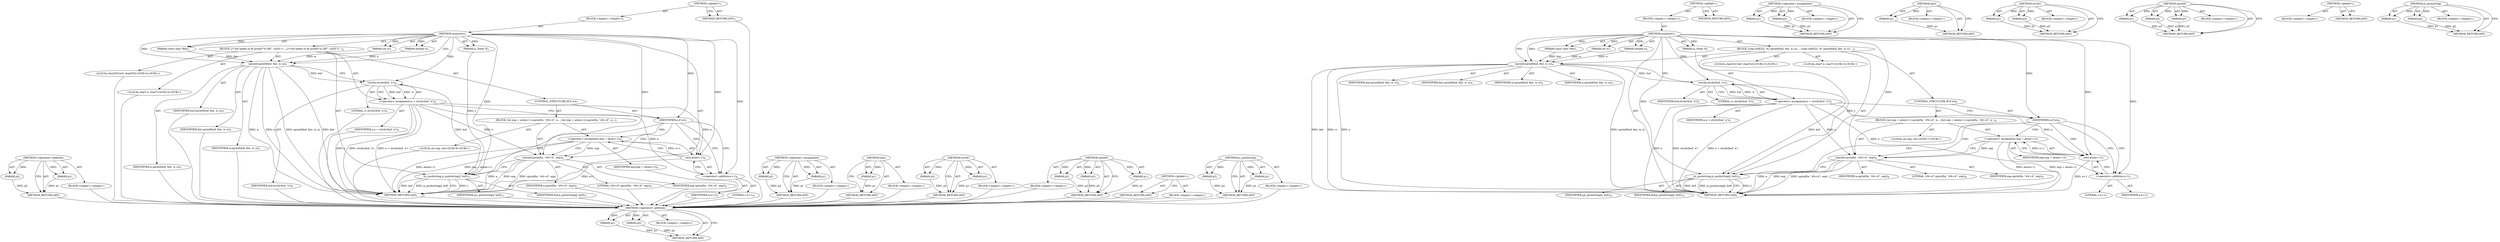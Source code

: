 digraph "js_pushstring" {
vulnerable_92 [label=<(METHOD,&lt;operator&gt;.addition)>];
vulnerable_93 [label=<(PARAM,p1)>];
vulnerable_94 [label=<(PARAM,p2)>];
vulnerable_95 [label=<(BLOCK,&lt;empty&gt;,&lt;empty&gt;)>];
vulnerable_96 [label=<(METHOD_RETURN,ANY)>];
vulnerable_6 [label=<(METHOD,&lt;global&gt;)<SUB>1</SUB>>];
vulnerable_7 [label=<(BLOCK,&lt;empty&gt;,&lt;empty&gt;)<SUB>1</SUB>>];
vulnerable_8 [label=<(METHOD,numtostr)<SUB>1</SUB>>];
vulnerable_9 [label=<(PARAM,js_State *J)<SUB>1</SUB>>];
vulnerable_10 [label=<(PARAM,const char *fmt)<SUB>1</SUB>>];
vulnerable_11 [label=<(PARAM,int w)<SUB>1</SUB>>];
vulnerable_12 [label=<(PARAM,double n)<SUB>1</SUB>>];
vulnerable_13 [label=<(BLOCK,{
	char buf[32], *e;
 	sprintf(buf, fmt, w, n);...,{
	char buf[32], *e;
 	sprintf(buf, fmt, w, n);...)<SUB>2</SUB>>];
vulnerable_14 [label="<(LOCAL,char[32] buf: char[32])<SUB>3</SUB>>"];
vulnerable_15 [label="<(LOCAL,char* e: char*)<SUB>3</SUB>>"];
vulnerable_16 [label=<(sprintf,sprintf(buf, fmt, w, n))<SUB>4</SUB>>];
vulnerable_17 [label=<(IDENTIFIER,buf,sprintf(buf, fmt, w, n))<SUB>4</SUB>>];
vulnerable_18 [label=<(IDENTIFIER,fmt,sprintf(buf, fmt, w, n))<SUB>4</SUB>>];
vulnerable_19 [label=<(IDENTIFIER,w,sprintf(buf, fmt, w, n))<SUB>4</SUB>>];
vulnerable_20 [label=<(IDENTIFIER,n,sprintf(buf, fmt, w, n))<SUB>4</SUB>>];
vulnerable_21 [label=<(&lt;operator&gt;.assignment,e = strchr(buf, 'e'))<SUB>5</SUB>>];
vulnerable_22 [label=<(IDENTIFIER,e,e = strchr(buf, 'e'))<SUB>5</SUB>>];
vulnerable_23 [label=<(strchr,strchr(buf, 'e'))<SUB>5</SUB>>];
vulnerable_24 [label=<(IDENTIFIER,buf,strchr(buf, 'e'))<SUB>5</SUB>>];
vulnerable_25 [label=<(LITERAL,'e',strchr(buf, 'e'))<SUB>5</SUB>>];
vulnerable_26 [label=<(CONTROL_STRUCTURE,IF,if (e))<SUB>6</SUB>>];
vulnerable_27 [label=<(IDENTIFIER,e,if (e))<SUB>6</SUB>>];
vulnerable_28 [label=<(BLOCK,{
		int exp = atoi(e+1);
		sprintf(e, &quot;e%+d&quot;, e...,{
		int exp = atoi(e+1);
		sprintf(e, &quot;e%+d&quot;, e...)<SUB>6</SUB>>];
vulnerable_29 [label="<(LOCAL,int exp: int)<SUB>7</SUB>>"];
vulnerable_30 [label=<(&lt;operator&gt;.assignment,exp = atoi(e+1))<SUB>7</SUB>>];
vulnerable_31 [label=<(IDENTIFIER,exp,exp = atoi(e+1))<SUB>7</SUB>>];
vulnerable_32 [label=<(atoi,atoi(e+1))<SUB>7</SUB>>];
vulnerable_33 [label=<(&lt;operator&gt;.addition,e+1)<SUB>7</SUB>>];
vulnerable_34 [label=<(IDENTIFIER,e,e+1)<SUB>7</SUB>>];
vulnerable_35 [label=<(LITERAL,1,e+1)<SUB>7</SUB>>];
vulnerable_36 [label=<(sprintf,sprintf(e, &quot;e%+d&quot;, exp))<SUB>8</SUB>>];
vulnerable_37 [label=<(IDENTIFIER,e,sprintf(e, &quot;e%+d&quot;, exp))<SUB>8</SUB>>];
vulnerable_38 [label=<(LITERAL,&quot;e%+d&quot;,sprintf(e, &quot;e%+d&quot;, exp))<SUB>8</SUB>>];
vulnerable_39 [label=<(IDENTIFIER,exp,sprintf(e, &quot;e%+d&quot;, exp))<SUB>8</SUB>>];
vulnerable_40 [label=<(js_pushstring,js_pushstring(J, buf))<SUB>10</SUB>>];
vulnerable_41 [label=<(IDENTIFIER,J,js_pushstring(J, buf))<SUB>10</SUB>>];
vulnerable_42 [label=<(IDENTIFIER,buf,js_pushstring(J, buf))<SUB>10</SUB>>];
vulnerable_43 [label=<(METHOD_RETURN,void)<SUB>1</SUB>>];
vulnerable_45 [label=<(METHOD_RETURN,ANY)<SUB>1</SUB>>];
vulnerable_78 [label=<(METHOD,&lt;operator&gt;.assignment)>];
vulnerable_79 [label=<(PARAM,p1)>];
vulnerable_80 [label=<(PARAM,p2)>];
vulnerable_81 [label=<(BLOCK,&lt;empty&gt;,&lt;empty&gt;)>];
vulnerable_82 [label=<(METHOD_RETURN,ANY)>];
vulnerable_88 [label=<(METHOD,atoi)>];
vulnerable_89 [label=<(PARAM,p1)>];
vulnerable_90 [label=<(BLOCK,&lt;empty&gt;,&lt;empty&gt;)>];
vulnerable_91 [label=<(METHOD_RETURN,ANY)>];
vulnerable_83 [label=<(METHOD,strchr)>];
vulnerable_84 [label=<(PARAM,p1)>];
vulnerable_85 [label=<(PARAM,p2)>];
vulnerable_86 [label=<(BLOCK,&lt;empty&gt;,&lt;empty&gt;)>];
vulnerable_87 [label=<(METHOD_RETURN,ANY)>];
vulnerable_72 [label=<(METHOD,sprintf)>];
vulnerable_73 [label=<(PARAM,p1)>];
vulnerable_74 [label=<(PARAM,p2)>];
vulnerable_75 [label=<(PARAM,p3)>];
vulnerable_76 [label=<(BLOCK,&lt;empty&gt;,&lt;empty&gt;)>];
vulnerable_77 [label=<(METHOD_RETURN,ANY)>];
vulnerable_66 [label=<(METHOD,&lt;global&gt;)<SUB>1</SUB>>];
vulnerable_67 [label=<(BLOCK,&lt;empty&gt;,&lt;empty&gt;)>];
vulnerable_68 [label=<(METHOD_RETURN,ANY)>];
vulnerable_97 [label=<(METHOD,js_pushstring)>];
vulnerable_98 [label=<(PARAM,p1)>];
vulnerable_99 [label=<(PARAM,p2)>];
vulnerable_100 [label=<(BLOCK,&lt;empty&gt;,&lt;empty&gt;)>];
vulnerable_101 [label=<(METHOD_RETURN,ANY)>];
fixed_92 [label=<(METHOD,&lt;operator&gt;.addition)>];
fixed_93 [label=<(PARAM,p1)>];
fixed_94 [label=<(PARAM,p2)>];
fixed_95 [label=<(BLOCK,&lt;empty&gt;,&lt;empty&gt;)>];
fixed_96 [label=<(METHOD_RETURN,ANY)>];
fixed_6 [label=<(METHOD,&lt;global&gt;)<SUB>1</SUB>>];
fixed_7 [label=<(BLOCK,&lt;empty&gt;,&lt;empty&gt;)<SUB>1</SUB>>];
fixed_8 [label=<(METHOD,numtostr)<SUB>1</SUB>>];
fixed_9 [label=<(PARAM,js_State *J)<SUB>1</SUB>>];
fixed_10 [label=<(PARAM,const char *fmt)<SUB>1</SUB>>];
fixed_11 [label=<(PARAM,int w)<SUB>1</SUB>>];
fixed_12 [label=<(PARAM,double n)<SUB>1</SUB>>];
fixed_13 [label=<(BLOCK,{
	/* buf needs to fit printf(&quot;%.20f&quot;, 1e20) */...,{
	/* buf needs to fit printf(&quot;%.20f&quot;, 1e20) */...)<SUB>2</SUB>>];
fixed_14 [label="<(LOCAL,char[50] buf: char[50])<SUB>4</SUB>>"];
fixed_15 [label="<(LOCAL,char* e: char*)<SUB>4</SUB>>"];
fixed_16 [label=<(sprintf,sprintf(buf, fmt, w, n))<SUB>5</SUB>>];
fixed_17 [label=<(IDENTIFIER,buf,sprintf(buf, fmt, w, n))<SUB>5</SUB>>];
fixed_18 [label=<(IDENTIFIER,fmt,sprintf(buf, fmt, w, n))<SUB>5</SUB>>];
fixed_19 [label=<(IDENTIFIER,w,sprintf(buf, fmt, w, n))<SUB>5</SUB>>];
fixed_20 [label=<(IDENTIFIER,n,sprintf(buf, fmt, w, n))<SUB>5</SUB>>];
fixed_21 [label=<(&lt;operator&gt;.assignment,e = strchr(buf, 'e'))<SUB>6</SUB>>];
fixed_22 [label=<(IDENTIFIER,e,e = strchr(buf, 'e'))<SUB>6</SUB>>];
fixed_23 [label=<(strchr,strchr(buf, 'e'))<SUB>6</SUB>>];
fixed_24 [label=<(IDENTIFIER,buf,strchr(buf, 'e'))<SUB>6</SUB>>];
fixed_25 [label=<(LITERAL,'e',strchr(buf, 'e'))<SUB>6</SUB>>];
fixed_26 [label=<(CONTROL_STRUCTURE,IF,if (e))<SUB>7</SUB>>];
fixed_27 [label=<(IDENTIFIER,e,if (e))<SUB>7</SUB>>];
fixed_28 [label=<(BLOCK,{
		int exp = atoi(e+1);
		sprintf(e, &quot;e%+d&quot;, e...,{
		int exp = atoi(e+1);
		sprintf(e, &quot;e%+d&quot;, e...)<SUB>7</SUB>>];
fixed_29 [label="<(LOCAL,int exp: int)<SUB>8</SUB>>"];
fixed_30 [label=<(&lt;operator&gt;.assignment,exp = atoi(e+1))<SUB>8</SUB>>];
fixed_31 [label=<(IDENTIFIER,exp,exp = atoi(e+1))<SUB>8</SUB>>];
fixed_32 [label=<(atoi,atoi(e+1))<SUB>8</SUB>>];
fixed_33 [label=<(&lt;operator&gt;.addition,e+1)<SUB>8</SUB>>];
fixed_34 [label=<(IDENTIFIER,e,e+1)<SUB>8</SUB>>];
fixed_35 [label=<(LITERAL,1,e+1)<SUB>8</SUB>>];
fixed_36 [label=<(sprintf,sprintf(e, &quot;e%+d&quot;, exp))<SUB>9</SUB>>];
fixed_37 [label=<(IDENTIFIER,e,sprintf(e, &quot;e%+d&quot;, exp))<SUB>9</SUB>>];
fixed_38 [label=<(LITERAL,&quot;e%+d&quot;,sprintf(e, &quot;e%+d&quot;, exp))<SUB>9</SUB>>];
fixed_39 [label=<(IDENTIFIER,exp,sprintf(e, &quot;e%+d&quot;, exp))<SUB>9</SUB>>];
fixed_40 [label=<(js_pushstring,js_pushstring(J, buf))<SUB>11</SUB>>];
fixed_41 [label=<(IDENTIFIER,J,js_pushstring(J, buf))<SUB>11</SUB>>];
fixed_42 [label=<(IDENTIFIER,buf,js_pushstring(J, buf))<SUB>11</SUB>>];
fixed_43 [label=<(METHOD_RETURN,void)<SUB>1</SUB>>];
fixed_45 [label=<(METHOD_RETURN,ANY)<SUB>1</SUB>>];
fixed_78 [label=<(METHOD,&lt;operator&gt;.assignment)>];
fixed_79 [label=<(PARAM,p1)>];
fixed_80 [label=<(PARAM,p2)>];
fixed_81 [label=<(BLOCK,&lt;empty&gt;,&lt;empty&gt;)>];
fixed_82 [label=<(METHOD_RETURN,ANY)>];
fixed_88 [label=<(METHOD,atoi)>];
fixed_89 [label=<(PARAM,p1)>];
fixed_90 [label=<(BLOCK,&lt;empty&gt;,&lt;empty&gt;)>];
fixed_91 [label=<(METHOD_RETURN,ANY)>];
fixed_83 [label=<(METHOD,strchr)>];
fixed_84 [label=<(PARAM,p1)>];
fixed_85 [label=<(PARAM,p2)>];
fixed_86 [label=<(BLOCK,&lt;empty&gt;,&lt;empty&gt;)>];
fixed_87 [label=<(METHOD_RETURN,ANY)>];
fixed_72 [label=<(METHOD,sprintf)>];
fixed_73 [label=<(PARAM,p1)>];
fixed_74 [label=<(PARAM,p2)>];
fixed_75 [label=<(PARAM,p3)>];
fixed_76 [label=<(BLOCK,&lt;empty&gt;,&lt;empty&gt;)>];
fixed_77 [label=<(METHOD_RETURN,ANY)>];
fixed_66 [label=<(METHOD,&lt;global&gt;)<SUB>1</SUB>>];
fixed_67 [label=<(BLOCK,&lt;empty&gt;,&lt;empty&gt;)>];
fixed_68 [label=<(METHOD_RETURN,ANY)>];
fixed_97 [label=<(METHOD,js_pushstring)>];
fixed_98 [label=<(PARAM,p1)>];
fixed_99 [label=<(PARAM,p2)>];
fixed_100 [label=<(BLOCK,&lt;empty&gt;,&lt;empty&gt;)>];
fixed_101 [label=<(METHOD_RETURN,ANY)>];
vulnerable_92 -> vulnerable_93  [key=0, label="AST: "];
vulnerable_92 -> vulnerable_93  [key=1, label="DDG: "];
vulnerable_92 -> vulnerable_95  [key=0, label="AST: "];
vulnerable_92 -> vulnerable_94  [key=0, label="AST: "];
vulnerable_92 -> vulnerable_94  [key=1, label="DDG: "];
vulnerable_92 -> vulnerable_96  [key=0, label="AST: "];
vulnerable_92 -> vulnerable_96  [key=1, label="CFG: "];
vulnerable_93 -> vulnerable_96  [key=0, label="DDG: p1"];
vulnerable_94 -> vulnerable_96  [key=0, label="DDG: p2"];
vulnerable_6 -> vulnerable_7  [key=0, label="AST: "];
vulnerable_6 -> vulnerable_45  [key=0, label="AST: "];
vulnerable_6 -> vulnerable_45  [key=1, label="CFG: "];
vulnerable_7 -> vulnerable_8  [key=0, label="AST: "];
vulnerable_8 -> vulnerable_9  [key=0, label="AST: "];
vulnerable_8 -> vulnerable_9  [key=1, label="DDG: "];
vulnerable_8 -> vulnerable_10  [key=0, label="AST: "];
vulnerable_8 -> vulnerable_10  [key=1, label="DDG: "];
vulnerable_8 -> vulnerable_11  [key=0, label="AST: "];
vulnerable_8 -> vulnerable_11  [key=1, label="DDG: "];
vulnerable_8 -> vulnerable_12  [key=0, label="AST: "];
vulnerable_8 -> vulnerable_12  [key=1, label="DDG: "];
vulnerable_8 -> vulnerable_13  [key=0, label="AST: "];
vulnerable_8 -> vulnerable_43  [key=0, label="AST: "];
vulnerable_8 -> vulnerable_16  [key=0, label="CFG: "];
vulnerable_8 -> vulnerable_16  [key=1, label="DDG: "];
vulnerable_8 -> vulnerable_27  [key=0, label="DDG: "];
vulnerable_8 -> vulnerable_40  [key=0, label="DDG: "];
vulnerable_8 -> vulnerable_23  [key=0, label="DDG: "];
vulnerable_8 -> vulnerable_36  [key=0, label="DDG: "];
vulnerable_8 -> vulnerable_32  [key=0, label="DDG: "];
vulnerable_8 -> vulnerable_33  [key=0, label="DDG: "];
vulnerable_9 -> vulnerable_40  [key=0, label="DDG: J"];
vulnerable_10 -> vulnerable_16  [key=0, label="DDG: fmt"];
vulnerable_11 -> vulnerable_16  [key=0, label="DDG: w"];
vulnerable_12 -> vulnerable_16  [key=0, label="DDG: n"];
vulnerable_13 -> vulnerable_14  [key=0, label="AST: "];
vulnerable_13 -> vulnerable_15  [key=0, label="AST: "];
vulnerable_13 -> vulnerable_16  [key=0, label="AST: "];
vulnerable_13 -> vulnerable_21  [key=0, label="AST: "];
vulnerable_13 -> vulnerable_26  [key=0, label="AST: "];
vulnerable_13 -> vulnerable_40  [key=0, label="AST: "];
vulnerable_16 -> vulnerable_17  [key=0, label="AST: "];
vulnerable_16 -> vulnerable_18  [key=0, label="AST: "];
vulnerable_16 -> vulnerable_19  [key=0, label="AST: "];
vulnerable_16 -> vulnerable_20  [key=0, label="AST: "];
vulnerable_16 -> vulnerable_23  [key=0, label="CFG: "];
vulnerable_16 -> vulnerable_23  [key=1, label="DDG: buf"];
vulnerable_16 -> vulnerable_43  [key=0, label="DDG: fmt"];
vulnerable_16 -> vulnerable_43  [key=1, label="DDG: w"];
vulnerable_16 -> vulnerable_43  [key=2, label="DDG: n"];
vulnerable_16 -> vulnerable_43  [key=3, label="DDG: sprintf(buf, fmt, w, n)"];
vulnerable_21 -> vulnerable_22  [key=0, label="AST: "];
vulnerable_21 -> vulnerable_23  [key=0, label="AST: "];
vulnerable_21 -> vulnerable_27  [key=0, label="CFG: "];
vulnerable_21 -> vulnerable_43  [key=0, label="DDG: e"];
vulnerable_21 -> vulnerable_43  [key=1, label="DDG: strchr(buf, 'e')"];
vulnerable_21 -> vulnerable_43  [key=2, label="DDG: e = strchr(buf, 'e')"];
vulnerable_21 -> vulnerable_36  [key=0, label="DDG: e"];
vulnerable_21 -> vulnerable_32  [key=0, label="DDG: e"];
vulnerable_21 -> vulnerable_33  [key=0, label="DDG: e"];
vulnerable_23 -> vulnerable_24  [key=0, label="AST: "];
vulnerable_23 -> vulnerable_25  [key=0, label="AST: "];
vulnerable_23 -> vulnerable_21  [key=0, label="CFG: "];
vulnerable_23 -> vulnerable_21  [key=1, label="DDG: buf"];
vulnerable_23 -> vulnerable_21  [key=2, label="DDG: 'e'"];
vulnerable_23 -> vulnerable_40  [key=0, label="DDG: buf"];
vulnerable_26 -> vulnerable_27  [key=0, label="AST: "];
vulnerable_26 -> vulnerable_28  [key=0, label="AST: "];
vulnerable_27 -> vulnerable_33  [key=0, label="CFG: "];
vulnerable_27 -> vulnerable_33  [key=1, label="CDG: "];
vulnerable_27 -> vulnerable_40  [key=0, label="CFG: "];
vulnerable_27 -> vulnerable_30  [key=0, label="CDG: "];
vulnerable_27 -> vulnerable_32  [key=0, label="CDG: "];
vulnerable_27 -> vulnerable_36  [key=0, label="CDG: "];
vulnerable_28 -> vulnerable_29  [key=0, label="AST: "];
vulnerable_28 -> vulnerable_30  [key=0, label="AST: "];
vulnerable_28 -> vulnerable_36  [key=0, label="AST: "];
vulnerable_30 -> vulnerable_31  [key=0, label="AST: "];
vulnerable_30 -> vulnerable_32  [key=0, label="AST: "];
vulnerable_30 -> vulnerable_36  [key=0, label="CFG: "];
vulnerable_30 -> vulnerable_36  [key=1, label="DDG: exp"];
vulnerable_30 -> vulnerable_43  [key=0, label="DDG: atoi(e+1)"];
vulnerable_30 -> vulnerable_43  [key=1, label="DDG: exp = atoi(e+1)"];
vulnerable_32 -> vulnerable_33  [key=0, label="AST: "];
vulnerable_32 -> vulnerable_30  [key=0, label="CFG: "];
vulnerable_32 -> vulnerable_30  [key=1, label="DDG: e+1"];
vulnerable_32 -> vulnerable_43  [key=0, label="DDG: e+1"];
vulnerable_33 -> vulnerable_34  [key=0, label="AST: "];
vulnerable_33 -> vulnerable_35  [key=0, label="AST: "];
vulnerable_33 -> vulnerable_32  [key=0, label="CFG: "];
vulnerable_36 -> vulnerable_37  [key=0, label="AST: "];
vulnerable_36 -> vulnerable_38  [key=0, label="AST: "];
vulnerable_36 -> vulnerable_39  [key=0, label="AST: "];
vulnerable_36 -> vulnerable_40  [key=0, label="CFG: "];
vulnerable_36 -> vulnerable_43  [key=0, label="DDG: e"];
vulnerable_36 -> vulnerable_43  [key=1, label="DDG: exp"];
vulnerable_36 -> vulnerable_43  [key=2, label="DDG: sprintf(e, &quot;e%+d&quot;, exp)"];
vulnerable_40 -> vulnerable_41  [key=0, label="AST: "];
vulnerable_40 -> vulnerable_42  [key=0, label="AST: "];
vulnerable_40 -> vulnerable_43  [key=0, label="CFG: "];
vulnerable_40 -> vulnerable_43  [key=1, label="DDG: J"];
vulnerable_40 -> vulnerable_43  [key=2, label="DDG: buf"];
vulnerable_40 -> vulnerable_43  [key=3, label="DDG: js_pushstring(J, buf)"];
vulnerable_78 -> vulnerable_79  [key=0, label="AST: "];
vulnerable_78 -> vulnerable_79  [key=1, label="DDG: "];
vulnerable_78 -> vulnerable_81  [key=0, label="AST: "];
vulnerable_78 -> vulnerable_80  [key=0, label="AST: "];
vulnerable_78 -> vulnerable_80  [key=1, label="DDG: "];
vulnerable_78 -> vulnerable_82  [key=0, label="AST: "];
vulnerable_78 -> vulnerable_82  [key=1, label="CFG: "];
vulnerable_79 -> vulnerable_82  [key=0, label="DDG: p1"];
vulnerable_80 -> vulnerable_82  [key=0, label="DDG: p2"];
vulnerable_88 -> vulnerable_89  [key=0, label="AST: "];
vulnerable_88 -> vulnerable_89  [key=1, label="DDG: "];
vulnerable_88 -> vulnerable_90  [key=0, label="AST: "];
vulnerable_88 -> vulnerable_91  [key=0, label="AST: "];
vulnerable_88 -> vulnerable_91  [key=1, label="CFG: "];
vulnerable_89 -> vulnerable_91  [key=0, label="DDG: p1"];
vulnerable_83 -> vulnerable_84  [key=0, label="AST: "];
vulnerable_83 -> vulnerable_84  [key=1, label="DDG: "];
vulnerable_83 -> vulnerable_86  [key=0, label="AST: "];
vulnerable_83 -> vulnerable_85  [key=0, label="AST: "];
vulnerable_83 -> vulnerable_85  [key=1, label="DDG: "];
vulnerable_83 -> vulnerable_87  [key=0, label="AST: "];
vulnerable_83 -> vulnerable_87  [key=1, label="CFG: "];
vulnerable_84 -> vulnerable_87  [key=0, label="DDG: p1"];
vulnerable_85 -> vulnerable_87  [key=0, label="DDG: p2"];
vulnerable_72 -> vulnerable_73  [key=0, label="AST: "];
vulnerable_72 -> vulnerable_73  [key=1, label="DDG: "];
vulnerable_72 -> vulnerable_76  [key=0, label="AST: "];
vulnerable_72 -> vulnerable_74  [key=0, label="AST: "];
vulnerable_72 -> vulnerable_74  [key=1, label="DDG: "];
vulnerable_72 -> vulnerable_77  [key=0, label="AST: "];
vulnerable_72 -> vulnerable_77  [key=1, label="CFG: "];
vulnerable_72 -> vulnerable_75  [key=0, label="AST: "];
vulnerable_72 -> vulnerable_75  [key=1, label="DDG: "];
vulnerable_73 -> vulnerable_77  [key=0, label="DDG: p1"];
vulnerable_74 -> vulnerable_77  [key=0, label="DDG: p2"];
vulnerable_75 -> vulnerable_77  [key=0, label="DDG: p3"];
vulnerable_66 -> vulnerable_67  [key=0, label="AST: "];
vulnerable_66 -> vulnerable_68  [key=0, label="AST: "];
vulnerable_66 -> vulnerable_68  [key=1, label="CFG: "];
vulnerable_97 -> vulnerable_98  [key=0, label="AST: "];
vulnerable_97 -> vulnerable_98  [key=1, label="DDG: "];
vulnerable_97 -> vulnerable_100  [key=0, label="AST: "];
vulnerable_97 -> vulnerable_99  [key=0, label="AST: "];
vulnerable_97 -> vulnerable_99  [key=1, label="DDG: "];
vulnerable_97 -> vulnerable_101  [key=0, label="AST: "];
vulnerable_97 -> vulnerable_101  [key=1, label="CFG: "];
vulnerable_98 -> vulnerable_101  [key=0, label="DDG: p1"];
vulnerable_99 -> vulnerable_101  [key=0, label="DDG: p2"];
fixed_92 -> fixed_93  [key=0, label="AST: "];
fixed_92 -> fixed_93  [key=1, label="DDG: "];
fixed_92 -> fixed_95  [key=0, label="AST: "];
fixed_92 -> fixed_94  [key=0, label="AST: "];
fixed_92 -> fixed_94  [key=1, label="DDG: "];
fixed_92 -> fixed_96  [key=0, label="AST: "];
fixed_92 -> fixed_96  [key=1, label="CFG: "];
fixed_93 -> fixed_96  [key=0, label="DDG: p1"];
fixed_94 -> fixed_96  [key=0, label="DDG: p2"];
fixed_95 -> vulnerable_92  [key=0];
fixed_96 -> vulnerable_92  [key=0];
fixed_6 -> fixed_7  [key=0, label="AST: "];
fixed_6 -> fixed_45  [key=0, label="AST: "];
fixed_6 -> fixed_45  [key=1, label="CFG: "];
fixed_7 -> fixed_8  [key=0, label="AST: "];
fixed_8 -> fixed_9  [key=0, label="AST: "];
fixed_8 -> fixed_9  [key=1, label="DDG: "];
fixed_8 -> fixed_10  [key=0, label="AST: "];
fixed_8 -> fixed_10  [key=1, label="DDG: "];
fixed_8 -> fixed_11  [key=0, label="AST: "];
fixed_8 -> fixed_11  [key=1, label="DDG: "];
fixed_8 -> fixed_12  [key=0, label="AST: "];
fixed_8 -> fixed_12  [key=1, label="DDG: "];
fixed_8 -> fixed_13  [key=0, label="AST: "];
fixed_8 -> fixed_43  [key=0, label="AST: "];
fixed_8 -> fixed_16  [key=0, label="CFG: "];
fixed_8 -> fixed_16  [key=1, label="DDG: "];
fixed_8 -> fixed_27  [key=0, label="DDG: "];
fixed_8 -> fixed_40  [key=0, label="DDG: "];
fixed_8 -> fixed_23  [key=0, label="DDG: "];
fixed_8 -> fixed_36  [key=0, label="DDG: "];
fixed_8 -> fixed_32  [key=0, label="DDG: "];
fixed_8 -> fixed_33  [key=0, label="DDG: "];
fixed_9 -> fixed_40  [key=0, label="DDG: J"];
fixed_10 -> fixed_16  [key=0, label="DDG: fmt"];
fixed_11 -> fixed_16  [key=0, label="DDG: w"];
fixed_12 -> fixed_16  [key=0, label="DDG: n"];
fixed_13 -> fixed_14  [key=0, label="AST: "];
fixed_13 -> fixed_15  [key=0, label="AST: "];
fixed_13 -> fixed_16  [key=0, label="AST: "];
fixed_13 -> fixed_21  [key=0, label="AST: "];
fixed_13 -> fixed_26  [key=0, label="AST: "];
fixed_13 -> fixed_40  [key=0, label="AST: "];
fixed_14 -> vulnerable_92  [key=0];
fixed_15 -> vulnerable_92  [key=0];
fixed_16 -> fixed_17  [key=0, label="AST: "];
fixed_16 -> fixed_18  [key=0, label="AST: "];
fixed_16 -> fixed_19  [key=0, label="AST: "];
fixed_16 -> fixed_20  [key=0, label="AST: "];
fixed_16 -> fixed_23  [key=0, label="CFG: "];
fixed_16 -> fixed_23  [key=1, label="DDG: buf"];
fixed_16 -> fixed_43  [key=0, label="DDG: fmt"];
fixed_16 -> fixed_43  [key=1, label="DDG: w"];
fixed_16 -> fixed_43  [key=2, label="DDG: n"];
fixed_16 -> fixed_43  [key=3, label="DDG: sprintf(buf, fmt, w, n)"];
fixed_17 -> vulnerable_92  [key=0];
fixed_18 -> vulnerable_92  [key=0];
fixed_19 -> vulnerable_92  [key=0];
fixed_20 -> vulnerable_92  [key=0];
fixed_21 -> fixed_22  [key=0, label="AST: "];
fixed_21 -> fixed_23  [key=0, label="AST: "];
fixed_21 -> fixed_27  [key=0, label="CFG: "];
fixed_21 -> fixed_43  [key=0, label="DDG: e"];
fixed_21 -> fixed_43  [key=1, label="DDG: strchr(buf, 'e')"];
fixed_21 -> fixed_43  [key=2, label="DDG: e = strchr(buf, 'e')"];
fixed_21 -> fixed_36  [key=0, label="DDG: e"];
fixed_21 -> fixed_32  [key=0, label="DDG: e"];
fixed_21 -> fixed_33  [key=0, label="DDG: e"];
fixed_22 -> vulnerable_92  [key=0];
fixed_23 -> fixed_24  [key=0, label="AST: "];
fixed_23 -> fixed_25  [key=0, label="AST: "];
fixed_23 -> fixed_21  [key=0, label="CFG: "];
fixed_23 -> fixed_21  [key=1, label="DDG: buf"];
fixed_23 -> fixed_21  [key=2, label="DDG: 'e'"];
fixed_23 -> fixed_40  [key=0, label="DDG: buf"];
fixed_24 -> vulnerable_92  [key=0];
fixed_25 -> vulnerable_92  [key=0];
fixed_26 -> fixed_27  [key=0, label="AST: "];
fixed_26 -> fixed_28  [key=0, label="AST: "];
fixed_27 -> fixed_33  [key=0, label="CFG: "];
fixed_27 -> fixed_33  [key=1, label="CDG: "];
fixed_27 -> fixed_40  [key=0, label="CFG: "];
fixed_27 -> fixed_30  [key=0, label="CDG: "];
fixed_27 -> fixed_32  [key=0, label="CDG: "];
fixed_27 -> fixed_36  [key=0, label="CDG: "];
fixed_28 -> fixed_29  [key=0, label="AST: "];
fixed_28 -> fixed_30  [key=0, label="AST: "];
fixed_28 -> fixed_36  [key=0, label="AST: "];
fixed_29 -> vulnerable_92  [key=0];
fixed_30 -> fixed_31  [key=0, label="AST: "];
fixed_30 -> fixed_32  [key=0, label="AST: "];
fixed_30 -> fixed_36  [key=0, label="CFG: "];
fixed_30 -> fixed_36  [key=1, label="DDG: exp"];
fixed_30 -> fixed_43  [key=0, label="DDG: atoi(e+1)"];
fixed_30 -> fixed_43  [key=1, label="DDG: exp = atoi(e+1)"];
fixed_31 -> vulnerable_92  [key=0];
fixed_32 -> fixed_33  [key=0, label="AST: "];
fixed_32 -> fixed_30  [key=0, label="CFG: "];
fixed_32 -> fixed_30  [key=1, label="DDG: e+1"];
fixed_32 -> fixed_43  [key=0, label="DDG: e+1"];
fixed_33 -> fixed_34  [key=0, label="AST: "];
fixed_33 -> fixed_35  [key=0, label="AST: "];
fixed_33 -> fixed_32  [key=0, label="CFG: "];
fixed_34 -> vulnerable_92  [key=0];
fixed_35 -> vulnerable_92  [key=0];
fixed_36 -> fixed_37  [key=0, label="AST: "];
fixed_36 -> fixed_38  [key=0, label="AST: "];
fixed_36 -> fixed_39  [key=0, label="AST: "];
fixed_36 -> fixed_40  [key=0, label="CFG: "];
fixed_36 -> fixed_43  [key=0, label="DDG: e"];
fixed_36 -> fixed_43  [key=1, label="DDG: exp"];
fixed_36 -> fixed_43  [key=2, label="DDG: sprintf(e, &quot;e%+d&quot;, exp)"];
fixed_37 -> vulnerable_92  [key=0];
fixed_38 -> vulnerable_92  [key=0];
fixed_39 -> vulnerable_92  [key=0];
fixed_40 -> fixed_41  [key=0, label="AST: "];
fixed_40 -> fixed_42  [key=0, label="AST: "];
fixed_40 -> fixed_43  [key=0, label="CFG: "];
fixed_40 -> fixed_43  [key=1, label="DDG: J"];
fixed_40 -> fixed_43  [key=2, label="DDG: buf"];
fixed_40 -> fixed_43  [key=3, label="DDG: js_pushstring(J, buf)"];
fixed_41 -> vulnerable_92  [key=0];
fixed_42 -> vulnerable_92  [key=0];
fixed_43 -> vulnerable_92  [key=0];
fixed_45 -> vulnerable_92  [key=0];
fixed_78 -> fixed_79  [key=0, label="AST: "];
fixed_78 -> fixed_79  [key=1, label="DDG: "];
fixed_78 -> fixed_81  [key=0, label="AST: "];
fixed_78 -> fixed_80  [key=0, label="AST: "];
fixed_78 -> fixed_80  [key=1, label="DDG: "];
fixed_78 -> fixed_82  [key=0, label="AST: "];
fixed_78 -> fixed_82  [key=1, label="CFG: "];
fixed_79 -> fixed_82  [key=0, label="DDG: p1"];
fixed_80 -> fixed_82  [key=0, label="DDG: p2"];
fixed_81 -> vulnerable_92  [key=0];
fixed_82 -> vulnerable_92  [key=0];
fixed_88 -> fixed_89  [key=0, label="AST: "];
fixed_88 -> fixed_89  [key=1, label="DDG: "];
fixed_88 -> fixed_90  [key=0, label="AST: "];
fixed_88 -> fixed_91  [key=0, label="AST: "];
fixed_88 -> fixed_91  [key=1, label="CFG: "];
fixed_89 -> fixed_91  [key=0, label="DDG: p1"];
fixed_90 -> vulnerable_92  [key=0];
fixed_91 -> vulnerable_92  [key=0];
fixed_83 -> fixed_84  [key=0, label="AST: "];
fixed_83 -> fixed_84  [key=1, label="DDG: "];
fixed_83 -> fixed_86  [key=0, label="AST: "];
fixed_83 -> fixed_85  [key=0, label="AST: "];
fixed_83 -> fixed_85  [key=1, label="DDG: "];
fixed_83 -> fixed_87  [key=0, label="AST: "];
fixed_83 -> fixed_87  [key=1, label="CFG: "];
fixed_84 -> fixed_87  [key=0, label="DDG: p1"];
fixed_85 -> fixed_87  [key=0, label="DDG: p2"];
fixed_86 -> vulnerable_92  [key=0];
fixed_87 -> vulnerable_92  [key=0];
fixed_72 -> fixed_73  [key=0, label="AST: "];
fixed_72 -> fixed_73  [key=1, label="DDG: "];
fixed_72 -> fixed_76  [key=0, label="AST: "];
fixed_72 -> fixed_74  [key=0, label="AST: "];
fixed_72 -> fixed_74  [key=1, label="DDG: "];
fixed_72 -> fixed_77  [key=0, label="AST: "];
fixed_72 -> fixed_77  [key=1, label="CFG: "];
fixed_72 -> fixed_75  [key=0, label="AST: "];
fixed_72 -> fixed_75  [key=1, label="DDG: "];
fixed_73 -> fixed_77  [key=0, label="DDG: p1"];
fixed_74 -> fixed_77  [key=0, label="DDG: p2"];
fixed_75 -> fixed_77  [key=0, label="DDG: p3"];
fixed_76 -> vulnerable_92  [key=0];
fixed_77 -> vulnerable_92  [key=0];
fixed_66 -> fixed_67  [key=0, label="AST: "];
fixed_66 -> fixed_68  [key=0, label="AST: "];
fixed_66 -> fixed_68  [key=1, label="CFG: "];
fixed_67 -> vulnerable_92  [key=0];
fixed_68 -> vulnerable_92  [key=0];
fixed_97 -> fixed_98  [key=0, label="AST: "];
fixed_97 -> fixed_98  [key=1, label="DDG: "];
fixed_97 -> fixed_100  [key=0, label="AST: "];
fixed_97 -> fixed_99  [key=0, label="AST: "];
fixed_97 -> fixed_99  [key=1, label="DDG: "];
fixed_97 -> fixed_101  [key=0, label="AST: "];
fixed_97 -> fixed_101  [key=1, label="CFG: "];
fixed_98 -> fixed_101  [key=0, label="DDG: p1"];
fixed_99 -> fixed_101  [key=0, label="DDG: p2"];
fixed_100 -> vulnerable_92  [key=0];
fixed_101 -> vulnerable_92  [key=0];
}
